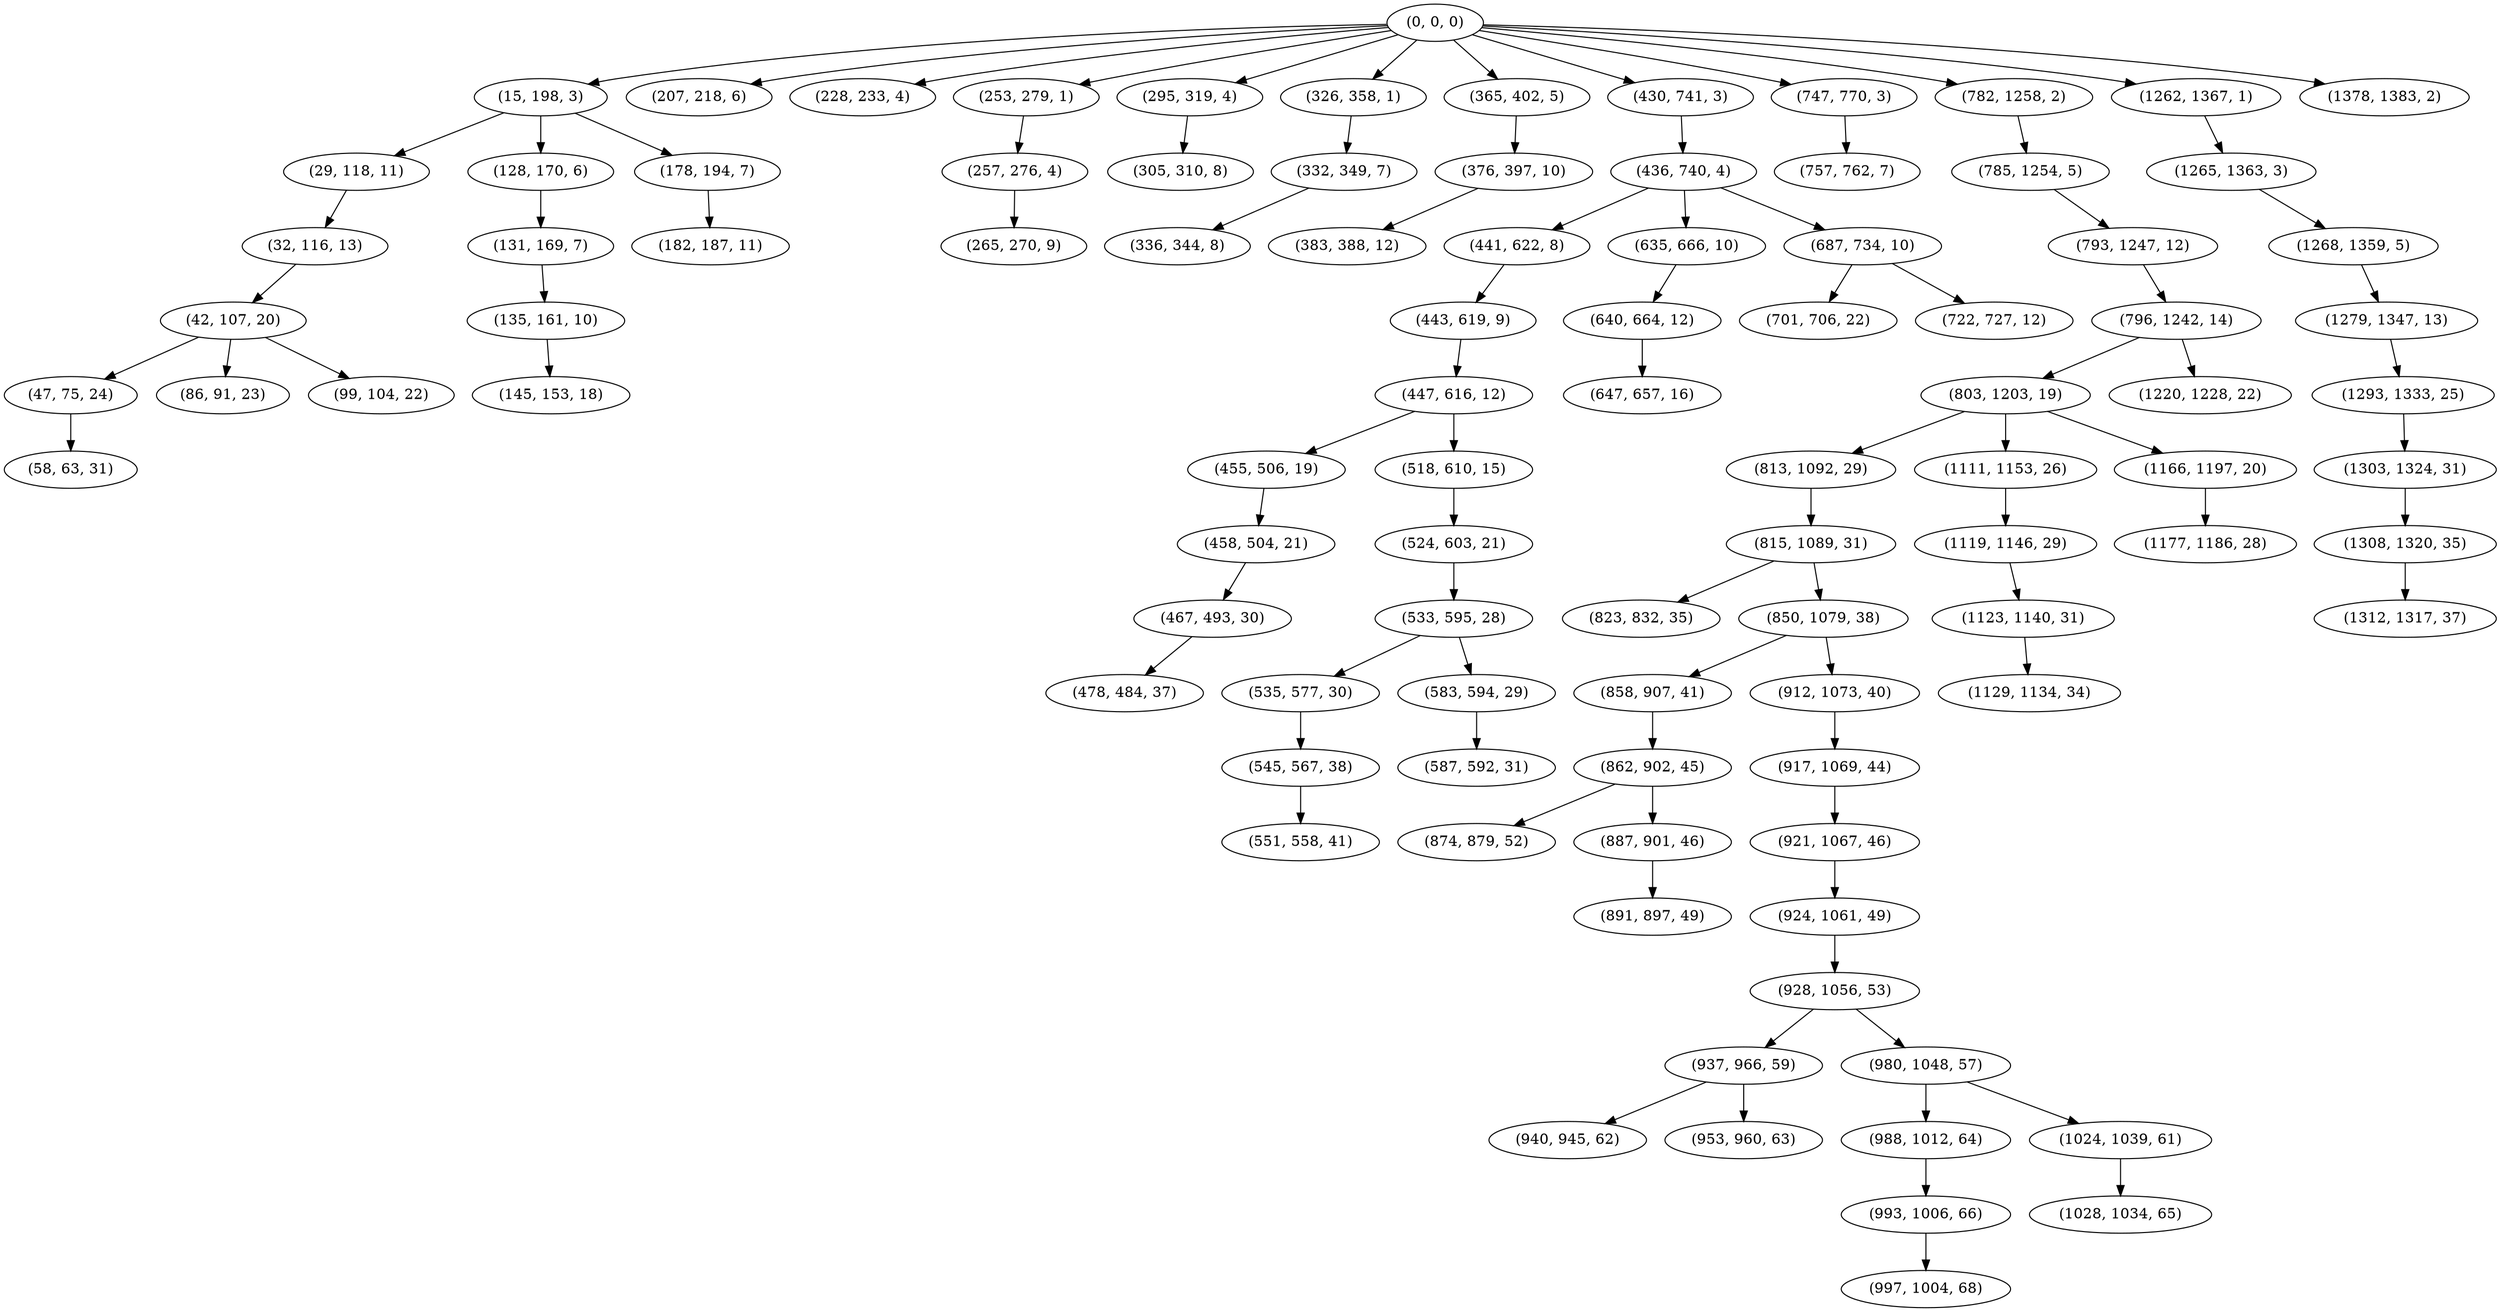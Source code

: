 digraph tree {
    "(0, 0, 0)";
    "(15, 198, 3)";
    "(29, 118, 11)";
    "(32, 116, 13)";
    "(42, 107, 20)";
    "(47, 75, 24)";
    "(58, 63, 31)";
    "(86, 91, 23)";
    "(99, 104, 22)";
    "(128, 170, 6)";
    "(131, 169, 7)";
    "(135, 161, 10)";
    "(145, 153, 18)";
    "(178, 194, 7)";
    "(182, 187, 11)";
    "(207, 218, 6)";
    "(228, 233, 4)";
    "(253, 279, 1)";
    "(257, 276, 4)";
    "(265, 270, 9)";
    "(295, 319, 4)";
    "(305, 310, 8)";
    "(326, 358, 1)";
    "(332, 349, 7)";
    "(336, 344, 8)";
    "(365, 402, 5)";
    "(376, 397, 10)";
    "(383, 388, 12)";
    "(430, 741, 3)";
    "(436, 740, 4)";
    "(441, 622, 8)";
    "(443, 619, 9)";
    "(447, 616, 12)";
    "(455, 506, 19)";
    "(458, 504, 21)";
    "(467, 493, 30)";
    "(478, 484, 37)";
    "(518, 610, 15)";
    "(524, 603, 21)";
    "(533, 595, 28)";
    "(535, 577, 30)";
    "(545, 567, 38)";
    "(551, 558, 41)";
    "(583, 594, 29)";
    "(587, 592, 31)";
    "(635, 666, 10)";
    "(640, 664, 12)";
    "(647, 657, 16)";
    "(687, 734, 10)";
    "(701, 706, 22)";
    "(722, 727, 12)";
    "(747, 770, 3)";
    "(757, 762, 7)";
    "(782, 1258, 2)";
    "(785, 1254, 5)";
    "(793, 1247, 12)";
    "(796, 1242, 14)";
    "(803, 1203, 19)";
    "(813, 1092, 29)";
    "(815, 1089, 31)";
    "(823, 832, 35)";
    "(850, 1079, 38)";
    "(858, 907, 41)";
    "(862, 902, 45)";
    "(874, 879, 52)";
    "(887, 901, 46)";
    "(891, 897, 49)";
    "(912, 1073, 40)";
    "(917, 1069, 44)";
    "(921, 1067, 46)";
    "(924, 1061, 49)";
    "(928, 1056, 53)";
    "(937, 966, 59)";
    "(940, 945, 62)";
    "(953, 960, 63)";
    "(980, 1048, 57)";
    "(988, 1012, 64)";
    "(993, 1006, 66)";
    "(997, 1004, 68)";
    "(1024, 1039, 61)";
    "(1028, 1034, 65)";
    "(1111, 1153, 26)";
    "(1119, 1146, 29)";
    "(1123, 1140, 31)";
    "(1129, 1134, 34)";
    "(1166, 1197, 20)";
    "(1177, 1186, 28)";
    "(1220, 1228, 22)";
    "(1262, 1367, 1)";
    "(1265, 1363, 3)";
    "(1268, 1359, 5)";
    "(1279, 1347, 13)";
    "(1293, 1333, 25)";
    "(1303, 1324, 31)";
    "(1308, 1320, 35)";
    "(1312, 1317, 37)";
    "(1378, 1383, 2)";
    "(0, 0, 0)" -> "(15, 198, 3)";
    "(0, 0, 0)" -> "(207, 218, 6)";
    "(0, 0, 0)" -> "(228, 233, 4)";
    "(0, 0, 0)" -> "(253, 279, 1)";
    "(0, 0, 0)" -> "(295, 319, 4)";
    "(0, 0, 0)" -> "(326, 358, 1)";
    "(0, 0, 0)" -> "(365, 402, 5)";
    "(0, 0, 0)" -> "(430, 741, 3)";
    "(0, 0, 0)" -> "(747, 770, 3)";
    "(0, 0, 0)" -> "(782, 1258, 2)";
    "(0, 0, 0)" -> "(1262, 1367, 1)";
    "(0, 0, 0)" -> "(1378, 1383, 2)";
    "(15, 198, 3)" -> "(29, 118, 11)";
    "(15, 198, 3)" -> "(128, 170, 6)";
    "(15, 198, 3)" -> "(178, 194, 7)";
    "(29, 118, 11)" -> "(32, 116, 13)";
    "(32, 116, 13)" -> "(42, 107, 20)";
    "(42, 107, 20)" -> "(47, 75, 24)";
    "(42, 107, 20)" -> "(86, 91, 23)";
    "(42, 107, 20)" -> "(99, 104, 22)";
    "(47, 75, 24)" -> "(58, 63, 31)";
    "(128, 170, 6)" -> "(131, 169, 7)";
    "(131, 169, 7)" -> "(135, 161, 10)";
    "(135, 161, 10)" -> "(145, 153, 18)";
    "(178, 194, 7)" -> "(182, 187, 11)";
    "(253, 279, 1)" -> "(257, 276, 4)";
    "(257, 276, 4)" -> "(265, 270, 9)";
    "(295, 319, 4)" -> "(305, 310, 8)";
    "(326, 358, 1)" -> "(332, 349, 7)";
    "(332, 349, 7)" -> "(336, 344, 8)";
    "(365, 402, 5)" -> "(376, 397, 10)";
    "(376, 397, 10)" -> "(383, 388, 12)";
    "(430, 741, 3)" -> "(436, 740, 4)";
    "(436, 740, 4)" -> "(441, 622, 8)";
    "(436, 740, 4)" -> "(635, 666, 10)";
    "(436, 740, 4)" -> "(687, 734, 10)";
    "(441, 622, 8)" -> "(443, 619, 9)";
    "(443, 619, 9)" -> "(447, 616, 12)";
    "(447, 616, 12)" -> "(455, 506, 19)";
    "(447, 616, 12)" -> "(518, 610, 15)";
    "(455, 506, 19)" -> "(458, 504, 21)";
    "(458, 504, 21)" -> "(467, 493, 30)";
    "(467, 493, 30)" -> "(478, 484, 37)";
    "(518, 610, 15)" -> "(524, 603, 21)";
    "(524, 603, 21)" -> "(533, 595, 28)";
    "(533, 595, 28)" -> "(535, 577, 30)";
    "(533, 595, 28)" -> "(583, 594, 29)";
    "(535, 577, 30)" -> "(545, 567, 38)";
    "(545, 567, 38)" -> "(551, 558, 41)";
    "(583, 594, 29)" -> "(587, 592, 31)";
    "(635, 666, 10)" -> "(640, 664, 12)";
    "(640, 664, 12)" -> "(647, 657, 16)";
    "(687, 734, 10)" -> "(701, 706, 22)";
    "(687, 734, 10)" -> "(722, 727, 12)";
    "(747, 770, 3)" -> "(757, 762, 7)";
    "(782, 1258, 2)" -> "(785, 1254, 5)";
    "(785, 1254, 5)" -> "(793, 1247, 12)";
    "(793, 1247, 12)" -> "(796, 1242, 14)";
    "(796, 1242, 14)" -> "(803, 1203, 19)";
    "(796, 1242, 14)" -> "(1220, 1228, 22)";
    "(803, 1203, 19)" -> "(813, 1092, 29)";
    "(803, 1203, 19)" -> "(1111, 1153, 26)";
    "(803, 1203, 19)" -> "(1166, 1197, 20)";
    "(813, 1092, 29)" -> "(815, 1089, 31)";
    "(815, 1089, 31)" -> "(823, 832, 35)";
    "(815, 1089, 31)" -> "(850, 1079, 38)";
    "(850, 1079, 38)" -> "(858, 907, 41)";
    "(850, 1079, 38)" -> "(912, 1073, 40)";
    "(858, 907, 41)" -> "(862, 902, 45)";
    "(862, 902, 45)" -> "(874, 879, 52)";
    "(862, 902, 45)" -> "(887, 901, 46)";
    "(887, 901, 46)" -> "(891, 897, 49)";
    "(912, 1073, 40)" -> "(917, 1069, 44)";
    "(917, 1069, 44)" -> "(921, 1067, 46)";
    "(921, 1067, 46)" -> "(924, 1061, 49)";
    "(924, 1061, 49)" -> "(928, 1056, 53)";
    "(928, 1056, 53)" -> "(937, 966, 59)";
    "(928, 1056, 53)" -> "(980, 1048, 57)";
    "(937, 966, 59)" -> "(940, 945, 62)";
    "(937, 966, 59)" -> "(953, 960, 63)";
    "(980, 1048, 57)" -> "(988, 1012, 64)";
    "(980, 1048, 57)" -> "(1024, 1039, 61)";
    "(988, 1012, 64)" -> "(993, 1006, 66)";
    "(993, 1006, 66)" -> "(997, 1004, 68)";
    "(1024, 1039, 61)" -> "(1028, 1034, 65)";
    "(1111, 1153, 26)" -> "(1119, 1146, 29)";
    "(1119, 1146, 29)" -> "(1123, 1140, 31)";
    "(1123, 1140, 31)" -> "(1129, 1134, 34)";
    "(1166, 1197, 20)" -> "(1177, 1186, 28)";
    "(1262, 1367, 1)" -> "(1265, 1363, 3)";
    "(1265, 1363, 3)" -> "(1268, 1359, 5)";
    "(1268, 1359, 5)" -> "(1279, 1347, 13)";
    "(1279, 1347, 13)" -> "(1293, 1333, 25)";
    "(1293, 1333, 25)" -> "(1303, 1324, 31)";
    "(1303, 1324, 31)" -> "(1308, 1320, 35)";
    "(1308, 1320, 35)" -> "(1312, 1317, 37)";
}
